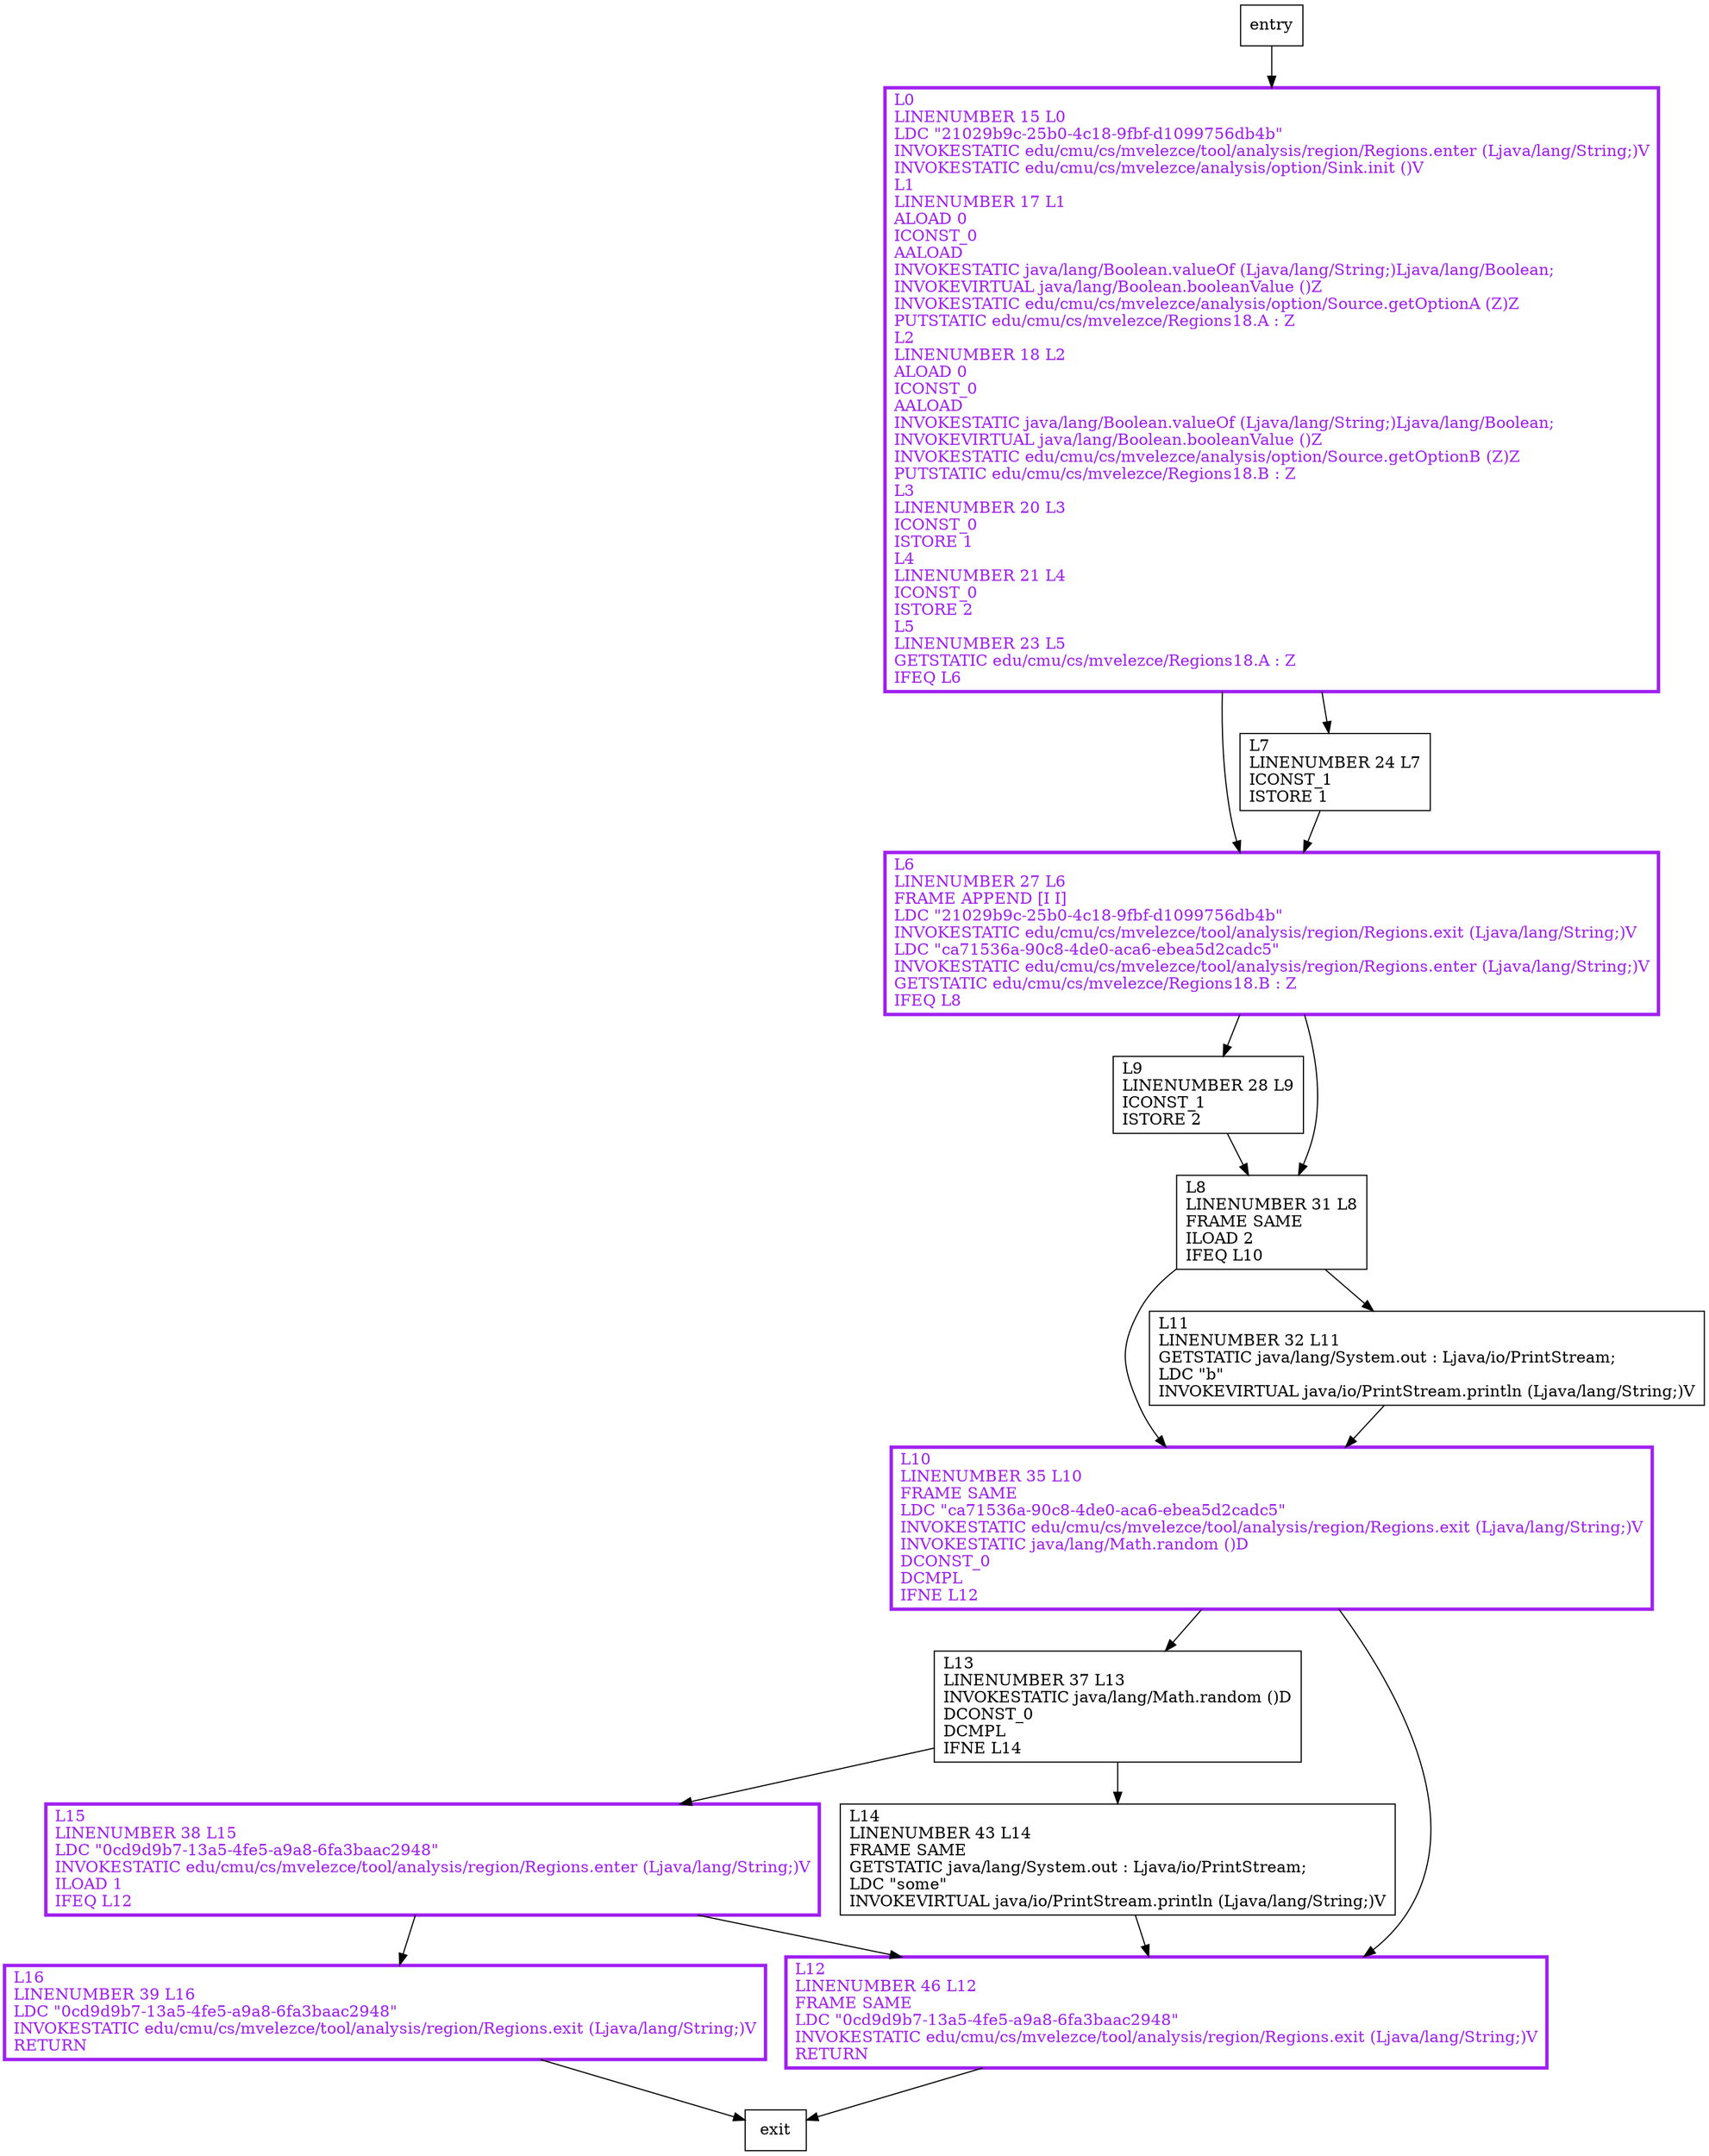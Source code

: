 digraph main {
node [shape=record];
644399750 [label="L10\lLINENUMBER 35 L10\lFRAME SAME\lLDC \"ca71536a-90c8-4de0-aca6-ebea5d2cadc5\"\lINVOKESTATIC edu/cmu/cs/mvelezce/tool/analysis/region/Regions.exit (Ljava/lang/String;)V\lINVOKESTATIC java/lang/Math.random ()D\lDCONST_0\lDCMPL\lIFNE L12\l"];
1678856266 [label="L6\lLINENUMBER 27 L6\lFRAME APPEND [I I]\lLDC \"21029b9c-25b0-4c18-9fbf-d1099756db4b\"\lINVOKESTATIC edu/cmu/cs/mvelezce/tool/analysis/region/Regions.exit (Ljava/lang/String;)V\lLDC \"ca71536a-90c8-4de0-aca6-ebea5d2cadc5\"\lINVOKESTATIC edu/cmu/cs/mvelezce/tool/analysis/region/Regions.enter (Ljava/lang/String;)V\lGETSTATIC edu/cmu/cs/mvelezce/Regions18.B : Z\lIFEQ L8\l"];
1430358188 [label="L7\lLINENUMBER 24 L7\lICONST_1\lISTORE 1\l"];
1209358542 [label="L9\lLINENUMBER 28 L9\lICONST_1\lISTORE 2\l"];
2134194703 [label="L11\lLINENUMBER 32 L11\lGETSTATIC java/lang/System.out : Ljava/io/PrintStream;\lLDC \"b\"\lINVOKEVIRTUAL java/io/PrintStream.println (Ljava/lang/String;)V\l"];
524536503 [label="L8\lLINENUMBER 31 L8\lFRAME SAME\lILOAD 2\lIFEQ L10\l"];
479442206 [label="L13\lLINENUMBER 37 L13\lINVOKESTATIC java/lang/Math.random ()D\lDCONST_0\lDCMPL\lIFNE L14\l"];
2124562732 [label="L12\lLINENUMBER 46 L12\lFRAME SAME\lLDC \"0cd9d9b7-13a5-4fe5-a9a8-6fa3baac2948\"\lINVOKESTATIC edu/cmu/cs/mvelezce/tool/analysis/region/Regions.exit (Ljava/lang/String;)V\lRETURN\l"];
716996660 [label="L15\lLINENUMBER 38 L15\lLDC \"0cd9d9b7-13a5-4fe5-a9a8-6fa3baac2948\"\lINVOKESTATIC edu/cmu/cs/mvelezce/tool/analysis/region/Regions.enter (Ljava/lang/String;)V\lILOAD 1\lIFEQ L12\l"];
1182469998 [label="L16\lLINENUMBER 39 L16\lLDC \"0cd9d9b7-13a5-4fe5-a9a8-6fa3baac2948\"\lINVOKESTATIC edu/cmu/cs/mvelezce/tool/analysis/region/Regions.exit (Ljava/lang/String;)V\lRETURN\l"];
2076543121 [label="L0\lLINENUMBER 15 L0\lLDC \"21029b9c-25b0-4c18-9fbf-d1099756db4b\"\lINVOKESTATIC edu/cmu/cs/mvelezce/tool/analysis/region/Regions.enter (Ljava/lang/String;)V\lINVOKESTATIC edu/cmu/cs/mvelezce/analysis/option/Sink.init ()V\lL1\lLINENUMBER 17 L1\lALOAD 0\lICONST_0\lAALOAD\lINVOKESTATIC java/lang/Boolean.valueOf (Ljava/lang/String;)Ljava/lang/Boolean;\lINVOKEVIRTUAL java/lang/Boolean.booleanValue ()Z\lINVOKESTATIC edu/cmu/cs/mvelezce/analysis/option/Source.getOptionA (Z)Z\lPUTSTATIC edu/cmu/cs/mvelezce/Regions18.A : Z\lL2\lLINENUMBER 18 L2\lALOAD 0\lICONST_0\lAALOAD\lINVOKESTATIC java/lang/Boolean.valueOf (Ljava/lang/String;)Ljava/lang/Boolean;\lINVOKEVIRTUAL java/lang/Boolean.booleanValue ()Z\lINVOKESTATIC edu/cmu/cs/mvelezce/analysis/option/Source.getOptionB (Z)Z\lPUTSTATIC edu/cmu/cs/mvelezce/Regions18.B : Z\lL3\lLINENUMBER 20 L3\lICONST_0\lISTORE 1\lL4\lLINENUMBER 21 L4\lICONST_0\lISTORE 2\lL5\lLINENUMBER 23 L5\lGETSTATIC edu/cmu/cs/mvelezce/Regions18.A : Z\lIFEQ L6\l"];
2081368312 [label="L14\lLINENUMBER 43 L14\lFRAME SAME\lGETSTATIC java/lang/System.out : Ljava/io/PrintStream;\lLDC \"some\"\lINVOKEVIRTUAL java/io/PrintStream.println (Ljava/lang/String;)V\l"];
entry;
exit;
644399750 -> 479442206;
644399750 -> 2124562732;
2134194703 -> 644399750;
479442206 -> 716996660;
479442206 -> 2081368312;
716996660 -> 2124562732;
716996660 -> 1182469998;
1182469998 -> exit;
2081368312 -> 2124562732;
1678856266 -> 1209358542;
1678856266 -> 524536503;
entry -> 2076543121;
1430358188 -> 1678856266;
1209358542 -> 524536503;
524536503 -> 644399750;
524536503 -> 2134194703;
2124562732 -> exit;
2076543121 -> 1678856266;
2076543121 -> 1430358188;
644399750[fontcolor="purple", penwidth=3, color="purple"];
1678856266[fontcolor="purple", penwidth=3, color="purple"];
2124562732[fontcolor="purple", penwidth=3, color="purple"];
716996660[fontcolor="purple", penwidth=3, color="purple"];
1182469998[fontcolor="purple", penwidth=3, color="purple"];
2076543121[fontcolor="purple", penwidth=3, color="purple"];
}
